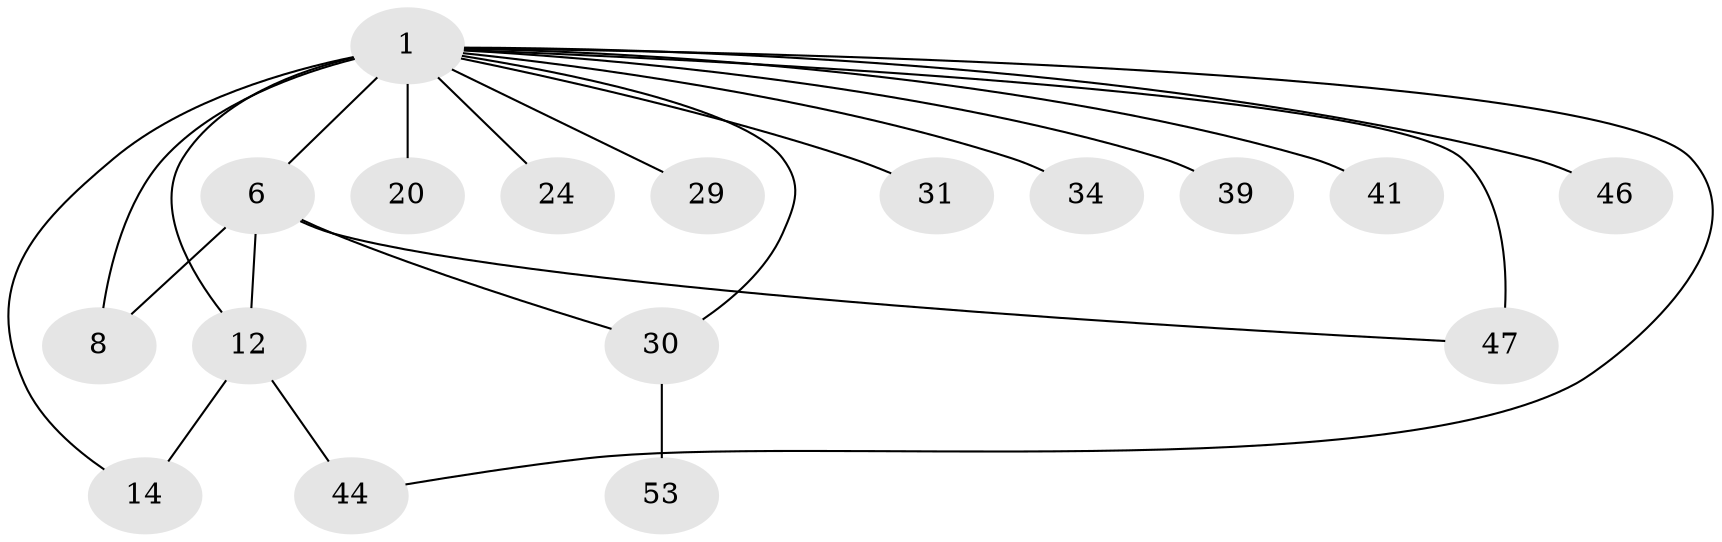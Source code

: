 // original degree distribution, {4: 0.12280701754385964, 11: 0.017543859649122806, 2: 0.3157894736842105, 6: 0.03508771929824561, 3: 0.22807017543859648, 5: 0.05263157894736842, 7: 0.03508771929824561, 1: 0.19298245614035087}
// Generated by graph-tools (version 1.1) at 2025/17/03/04/25 18:17:02]
// undirected, 17 vertices, 22 edges
graph export_dot {
graph [start="1"]
  node [color=gray90,style=filled];
  1 [super="+2+21+5+43"];
  6 [super="+26+9"];
  8;
  12 [super="+15"];
  14;
  20;
  24;
  29;
  30 [super="+45"];
  31;
  34;
  39;
  41;
  44;
  46 [super="+56"];
  47 [super="+54"];
  53;
  1 -- 6 [weight=8];
  1 -- 12 [weight=3];
  1 -- 14;
  1 -- 46;
  1 -- 47 [weight=3];
  1 -- 20 [weight=2];
  1 -- 24 [weight=2];
  1 -- 30;
  1 -- 31;
  1 -- 34;
  1 -- 44;
  1 -- 39 [weight=2];
  1 -- 8;
  1 -- 41;
  1 -- 29;
  6 -- 12 [weight=2];
  6 -- 8;
  6 -- 30;
  6 -- 47;
  12 -- 14;
  12 -- 44;
  30 -- 53;
}
